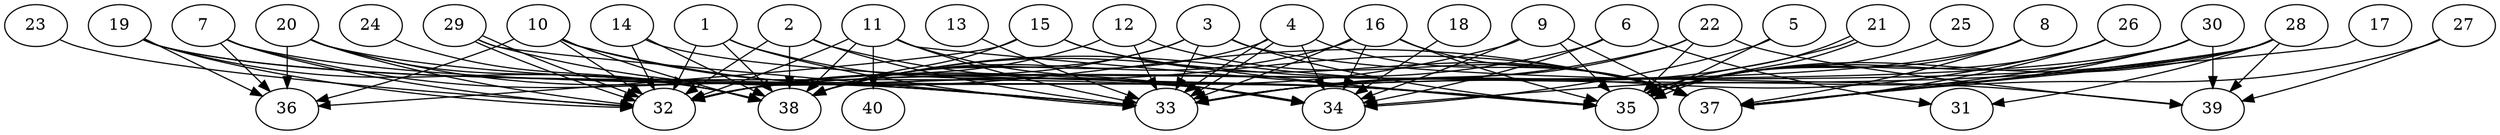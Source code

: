 // DAG (tier=3-complex, mode=compute, n=40, ccr=0.484, fat=0.820, density=0.723, regular=0.368, jump=0.303, mindata=1048576, maxdata=16777216)
// DAG automatically generated by daggen at Sun Aug 24 16:33:34 2025
// /home/ermia/Project/Environments/daggen/bin/daggen --dot --ccr 0.484 --fat 0.820 --regular 0.368 --density 0.723 --jump 0.303 --mindata 1048576 --maxdata 16777216 -n 40 
digraph G {
  1 [size="721792763686324736", alpha="0.05", expect_size="360896381843162368"]
  1 -> 32 [size ="413511742128128"]
  1 -> 33 [size ="413511742128128"]
  1 -> 34 [size ="413511742128128"]
  1 -> 38 [size ="413511742128128"]
  2 [size="4281269080586380288", alpha="0.08", expect_size="2140634540293190144"]
  2 -> 32 [size ="1479178692067328"]
  2 -> 33 [size ="1479178692067328"]
  2 -> 37 [size ="1479178692067328"]
  2 -> 38 [size ="1479178692067328"]
  3 [size="1555889271871534792704", alpha="0.13", expect_size="777944635935767396352"]
  3 -> 32 [size ="1074176823656448"]
  3 -> 33 [size ="1074176823656448"]
  3 -> 35 [size ="1074176823656448"]
  3 -> 38 [size ="1074176823656448"]
  3 -> 39 [size ="1074176823656448"]
  4 [size="547902692759046592", alpha="0.16", expect_size="273951346379523296"]
  4 -> 33 [size ="331360292044800"]
  4 -> 33 [size ="331360292044800"]
  4 -> 34 [size ="331360292044800"]
  4 -> 37 [size ="331360292044800"]
  4 -> 38 [size ="331360292044800"]
  5 [size="130863772911678783488", alpha="0.06", expect_size="65431886455839391744"]
  5 -> 34 [size ="206206782144512"]
  5 -> 35 [size ="206206782144512"]
  6 [size="28572320666106920", alpha="0.10", expect_size="14286160333053460"]
  6 -> 31 [size ="546442657660928"]
  6 -> 34 [size ="546442657660928"]
  6 -> 38 [size ="546442657660928"]
  7 [size="1252729949235100416", alpha="0.10", expect_size="626364974617550208"]
  7 -> 32 [size ="1791301414551552"]
  7 -> 33 [size ="1791301414551552"]
  7 -> 35 [size ="1791301414551552"]
  7 -> 36 [size ="1791301414551552"]
  8 [size="551161601613965312", alpha="0.14", expect_size="275580800806982656"]
  8 -> 32 [size ="264101238407168"]
  8 -> 35 [size ="264101238407168"]
  8 -> 37 [size ="264101238407168"]
  9 [size="1709477129605468", alpha="0.01", expect_size="854738564802734"]
  9 -> 32 [size ="172217795084288"]
  9 -> 34 [size ="172217795084288"]
  9 -> 35 [size ="172217795084288"]
  9 -> 37 [size ="172217795084288"]
  10 [size="4487709463541803122688", alpha="0.13", expect_size="2243854731770901561344"]
  10 -> 32 [size ="2176572521971712"]
  10 -> 34 [size ="2176572521971712"]
  10 -> 36 [size ="2176572521971712"]
  10 -> 37 [size ="2176572521971712"]
  10 -> 38 [size ="2176572521971712"]
  11 [size="3180860602623220252672", alpha="0.04", expect_size="1590430301311610126336"]
  11 -> 32 [size ="1730293375434752"]
  11 -> 33 [size ="1730293375434752"]
  11 -> 34 [size ="1730293375434752"]
  11 -> 35 [size ="1730293375434752"]
  11 -> 38 [size ="1730293375434752"]
  11 -> 40 [size ="1730293375434752"]
  12 [size="5164349220179081216", alpha="0.04", expect_size="2582174610089540608"]
  12 -> 32 [size ="2039358383194112"]
  12 -> 33 [size ="2039358383194112"]
  12 -> 37 [size ="2039358383194112"]
  13 [size="76135315036549677056", alpha="0.13", expect_size="38067657518274838528"]
  13 -> 33 [size ="143707936391168"]
  14 [size="10533077492471316", alpha="0.02", expect_size="5266538746235658"]
  14 -> 32 [size ="167012521213952"]
  14 -> 35 [size ="167012521213952"]
  14 -> 38 [size ="167012521213952"]
  15 [size="18806835193736855552", alpha="0.08", expect_size="9403417596868427776"]
  15 -> 35 [size ="56576203292672"]
  15 -> 36 [size ="56576203292672"]
  15 -> 37 [size ="56576203292672"]
  15 -> 38 [size ="56576203292672"]
  16 [size="1171257437450577903616", alpha="0.17", expect_size="585628718725288951808"]
  16 -> 33 [size ="888910892761088"]
  16 -> 34 [size ="888910892761088"]
  16 -> 35 [size ="888910892761088"]
  16 -> 37 [size ="888910892761088"]
  16 -> 38 [size ="888910892761088"]
  17 [size="195933427817252913152", alpha="0.06", expect_size="97966713908626456576"]
  17 -> 37 [size ="269874806915072"]
  18 [size="18624991200022724", alpha="0.09", expect_size="9312495600011362"]
  18 -> 34 [size ="818351735570432"]
  19 [size="24525265591958688", alpha="0.13", expect_size="12262632795979344"]
  19 -> 32 [size ="1169614083981312"]
  19 -> 33 [size ="1169614083981312"]
  19 -> 34 [size ="1169614083981312"]
  19 -> 36 [size ="1169614083981312"]
  19 -> 38 [size ="1169614083981312"]
  20 [size="3921588609089536000", alpha="0.05", expect_size="1960794304544768000"]
  20 -> 32 [size ="19894422732800"]
  20 -> 33 [size ="19894422732800"]
  20 -> 35 [size ="19894422732800"]
  20 -> 36 [size ="19894422732800"]
  20 -> 38 [size ="19894422732800"]
  21 [size="1509915028118004", alpha="0.06", expect_size="754957514059002"]
  21 -> 33 [size ="55319715643392"]
  21 -> 35 [size ="55319715643392"]
  21 -> 35 [size ="55319715643392"]
  22 [size="3424945639285462", alpha="0.09", expect_size="1712472819642731"]
  22 -> 33 [size ="308059884748800"]
  22 -> 35 [size ="308059884748800"]
  22 -> 38 [size ="308059884748800"]
  22 -> 39 [size ="308059884748800"]
  23 [size="23255849028708360", alpha="0.12", expect_size="11627924514354180"]
  23 -> 32 [size ="2135956433928192"]
  24 [size="794281385716633856", alpha="0.12", expect_size="397140692858316928"]
  24 -> 38 [size ="295581796794368"]
  25 [size="3959141187328541720576", alpha="0.10", expect_size="1979570593664270860288"]
  25 -> 35 [size ="2002122501521408"]
  26 [size="38856480666516464", alpha="0.05", expect_size="19428240333258232"]
  26 -> 33 [size ="703083000627200"]
  26 -> 35 [size ="703083000627200"]
  26 -> 37 [size ="703083000627200"]
  27 [size="1702020572666502", alpha="0.02", expect_size="851010286333251"]
  27 -> 37 [size ="40049102028800"]
  27 -> 39 [size ="40049102028800"]
  28 [size="11966602940008988", alpha="0.08", expect_size="5983301470004494"]
  28 -> 31 [size ="242803225395200"]
  28 -> 32 [size ="242803225395200"]
  28 -> 33 [size ="242803225395200"]
  28 -> 35 [size ="242803225395200"]
  28 -> 37 [size ="242803225395200"]
  28 -> 39 [size ="242803225395200"]
  29 [size="39942622968851304", alpha="0.08", expect_size="19971311484425652"]
  29 -> 32 [size ="43607339827200"]
  29 -> 32 [size ="43607339827200"]
  29 -> 33 [size ="43607339827200"]
  29 -> 34 [size ="43607339827200"]
  30 [size="4222709675603183", alpha="0.05", expect_size="2111354837801591"]
  30 -> 33 [size ="265137759977472"]
  30 -> 34 [size ="265137759977472"]
  30 -> 35 [size ="265137759977472"]
  30 -> 37 [size ="265137759977472"]
  30 -> 39 [size ="265137759977472"]
  31 [size="267523155411800544", alpha="0.10", expect_size="133761577705900272"]
  32 [size="19212010431474232", alpha="0.11", expect_size="9606005215737116"]
  33 [size="328293354885476864", alpha="0.01", expect_size="164146677442738432"]
  34 [size="726523345725303936", alpha="0.19", expect_size="363261672862651968"]
  35 [size="759320032310727424", alpha="0.18", expect_size="379660016155363712"]
  36 [size="58131076334392872", alpha="0.20", expect_size="29065538167196436"]
  37 [size="1498048489375479627776", alpha="0.19", expect_size="749024244687739813888"]
  38 [size="1817661739401534", alpha="0.07", expect_size="908830869700767"]
  39 [size="1107642307254572288", alpha="0.10", expect_size="553821153627286144"]
  40 [size="907549827249869312", alpha="0.17", expect_size="453774913624934656"]
}